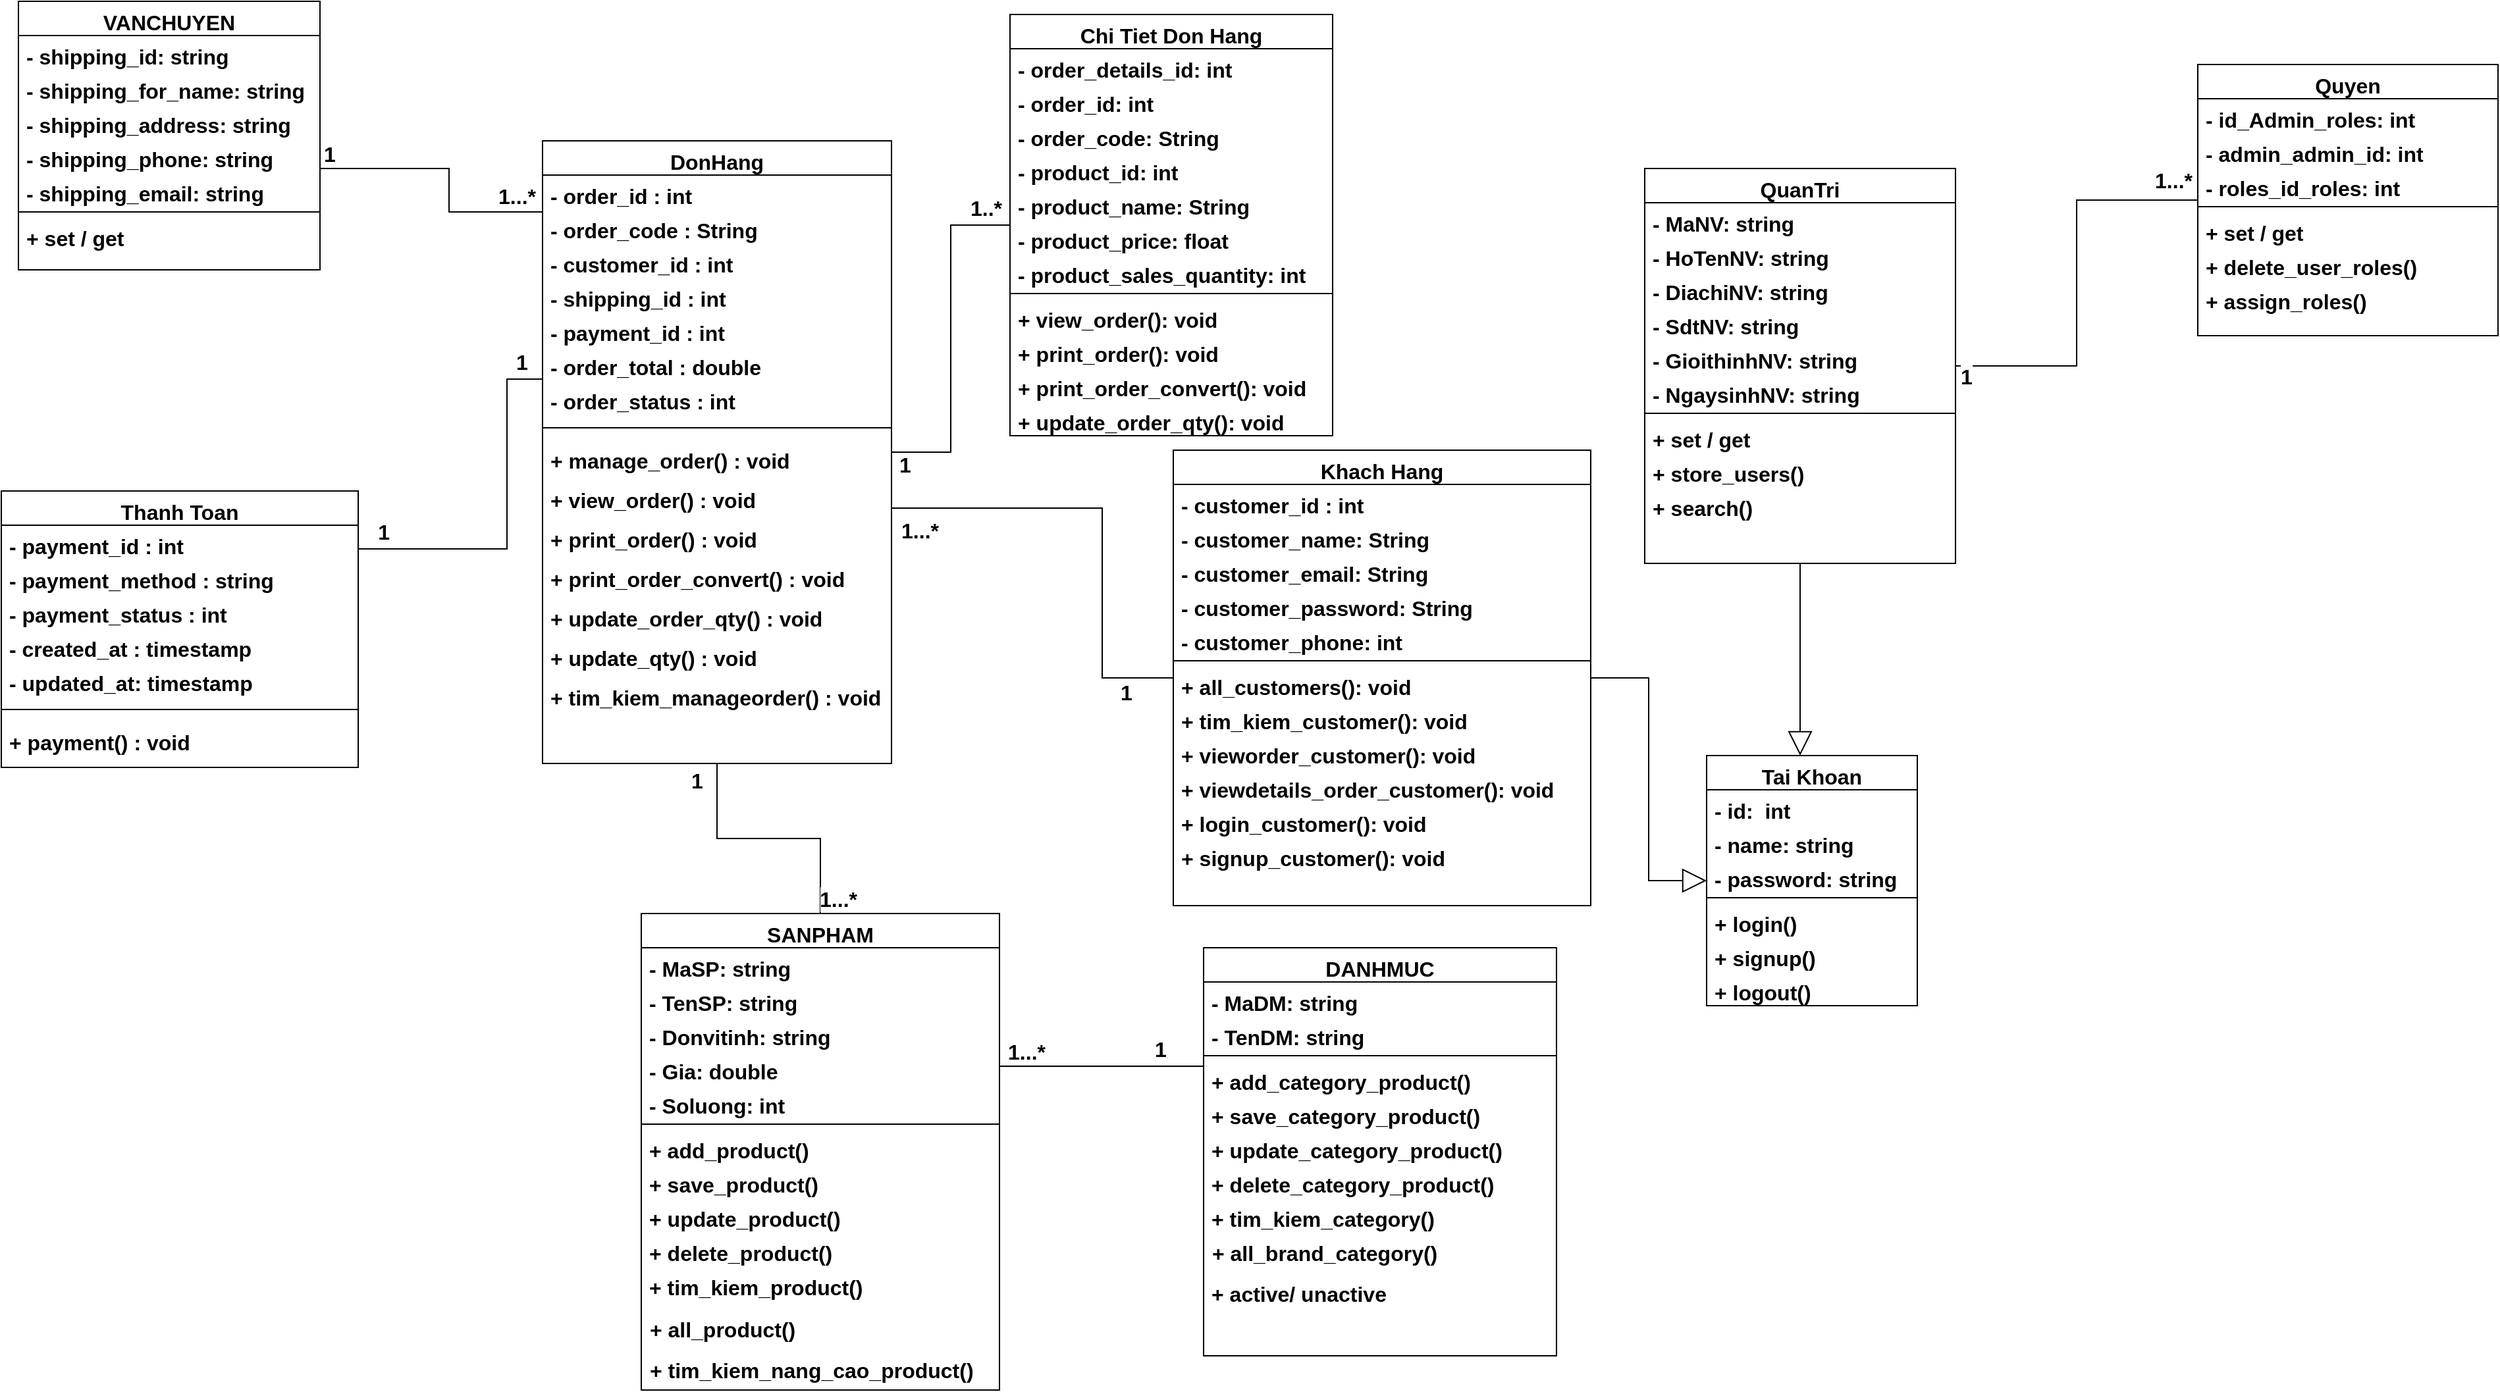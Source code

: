 <mxfile version="20.3.0" type="device"><diagram id="C5RBs43oDa-KdzZeNtuy" name="Page-1"><mxGraphModel dx="2222" dy="965" grid="0" gridSize="10" guides="1" tooltips="1" connect="1" arrows="1" fold="1" page="0" pageScale="1" pageWidth="2339" pageHeight="3300" background="none" math="0" shadow="0"><root><mxCell id="WIyWlLk6GJQsqaUBKTNV-0"/><mxCell id="WIyWlLk6GJQsqaUBKTNV-1" parent="WIyWlLk6GJQsqaUBKTNV-0"/><mxCell id="kNPjc3hVHJb49_hm6tFG-0" value="DANHMUC" style="swimlane;fontStyle=1;align=center;verticalAlign=top;childLayout=stackLayout;horizontal=1;startSize=26;horizontalStack=0;resizeParent=1;resizeLast=0;collapsible=1;marginBottom=0;rounded=0;shadow=0;strokeWidth=1;fontSize=16;" parent="WIyWlLk6GJQsqaUBKTNV-1" vertex="1"><mxGeometry x="467" y="742" width="268" height="310" as="geometry"><mxRectangle x="230" y="140" width="160" height="26" as="alternateBounds"/></mxGeometry></mxCell><mxCell id="kNPjc3hVHJb49_hm6tFG-1" value="- MaDM: string" style="text;align=left;verticalAlign=top;spacingLeft=4;spacingRight=4;overflow=hidden;rotatable=0;points=[[0,0.5],[1,0.5]];portConstraint=eastwest;fontStyle=1;fontSize=16;" parent="kNPjc3hVHJb49_hm6tFG-0" vertex="1"><mxGeometry y="26" width="268" height="26" as="geometry"/></mxCell><mxCell id="kNPjc3hVHJb49_hm6tFG-2" value="- TenDM: string" style="text;align=left;verticalAlign=top;spacingLeft=4;spacingRight=4;overflow=hidden;rotatable=0;points=[[0,0.5],[1,0.5]];portConstraint=eastwest;rounded=0;shadow=0;html=0;fontStyle=1;fontSize=16;" parent="kNPjc3hVHJb49_hm6tFG-0" vertex="1"><mxGeometry y="52" width="268" height="26" as="geometry"/></mxCell><mxCell id="kNPjc3hVHJb49_hm6tFG-4" value="" style="line;html=1;strokeWidth=1;align=left;verticalAlign=middle;spacingTop=-1;spacingLeft=3;spacingRight=3;rotatable=0;labelPosition=right;points=[];portConstraint=eastwest;fontStyle=1;fontSize=16;" parent="kNPjc3hVHJb49_hm6tFG-0" vertex="1"><mxGeometry y="78" width="268" height="8" as="geometry"/></mxCell><mxCell id="kNPjc3hVHJb49_hm6tFG-5" value="+ add_category_product()&#10;&#10;" style="text;align=left;verticalAlign=top;spacingLeft=4;spacingRight=4;overflow=hidden;rotatable=0;points=[[0,0.5],[1,0.5]];portConstraint=eastwest;rounded=0;shadow=0;html=0;fontStyle=1;fontSize=16;" parent="kNPjc3hVHJb49_hm6tFG-0" vertex="1"><mxGeometry y="86" width="268" height="26" as="geometry"/></mxCell><mxCell id="kNPjc3hVHJb49_hm6tFG-6" value="+ save_category_product()" style="text;align=left;verticalAlign=top;spacingLeft=4;spacingRight=4;overflow=hidden;rotatable=0;points=[[0,0.5],[1,0.5]];portConstraint=eastwest;rounded=0;shadow=0;html=0;fontStyle=1;fontSize=16;" parent="kNPjc3hVHJb49_hm6tFG-0" vertex="1"><mxGeometry y="112" width="268" height="26" as="geometry"/></mxCell><mxCell id="kNPjc3hVHJb49_hm6tFG-7" value="+ update_category_product()" style="text;align=left;verticalAlign=top;spacingLeft=4;spacingRight=4;overflow=hidden;rotatable=0;points=[[0,0.5],[1,0.5]];portConstraint=eastwest;rounded=0;shadow=0;html=0;fontStyle=1;fontSize=16;" parent="kNPjc3hVHJb49_hm6tFG-0" vertex="1"><mxGeometry y="138" width="268" height="26" as="geometry"/></mxCell><mxCell id="kNPjc3hVHJb49_hm6tFG-8" value="+ delete_category_product()" style="text;align=left;verticalAlign=top;spacingLeft=4;spacingRight=4;overflow=hidden;rotatable=0;points=[[0,0.5],[1,0.5]];portConstraint=eastwest;rounded=0;shadow=0;html=0;fontStyle=1;fontSize=16;" parent="kNPjc3hVHJb49_hm6tFG-0" vertex="1"><mxGeometry y="164" width="268" height="26" as="geometry"/></mxCell><mxCell id="kNPjc3hVHJb49_hm6tFG-9" value="+ tim_kiem_category()" style="text;align=left;verticalAlign=top;spacingLeft=4;spacingRight=4;overflow=hidden;rotatable=0;points=[[0,0.5],[1,0.5]];portConstraint=eastwest;rounded=0;shadow=0;html=0;fontStyle=1;fontSize=16;" parent="kNPjc3hVHJb49_hm6tFG-0" vertex="1"><mxGeometry y="190" width="268" height="26" as="geometry"/></mxCell><mxCell id="kNPjc3hVHJb49_hm6tFG-10" value="&amp;nbsp;+ all_brand_category()" style="text;html=1;align=left;verticalAlign=middle;resizable=0;points=[];autosize=1;strokeColor=none;fillColor=none;fontStyle=1;fontSize=16;" parent="kNPjc3hVHJb49_hm6tFG-0" vertex="1"><mxGeometry y="216" width="268" height="31" as="geometry"/></mxCell><mxCell id="kNPjc3hVHJb49_hm6tFG-11" value="+ active/ unactive" style="text;align=left;verticalAlign=top;spacingLeft=4;spacingRight=4;overflow=hidden;rotatable=0;points=[[0,0.5],[1,0.5]];portConstraint=eastwest;rounded=0;shadow=0;html=0;fontStyle=1;fontSize=16;" parent="kNPjc3hVHJb49_hm6tFG-0" vertex="1"><mxGeometry y="247" width="268" height="26" as="geometry"/></mxCell><mxCell id="kNPjc3hVHJb49_hm6tFG-12" value="QuanTri" style="swimlane;fontStyle=1;align=center;verticalAlign=top;childLayout=stackLayout;horizontal=1;startSize=26;horizontalStack=0;resizeParent=1;resizeLast=0;collapsible=1;marginBottom=0;rounded=0;shadow=0;strokeWidth=1;fontSize=16;" parent="WIyWlLk6GJQsqaUBKTNV-1" vertex="1"><mxGeometry x="802" y="150" width="236" height="300" as="geometry"><mxRectangle x="230" y="140" width="160" height="26" as="alternateBounds"/></mxGeometry></mxCell><mxCell id="kNPjc3hVHJb49_hm6tFG-13" value="- MaNV: string" style="text;align=left;verticalAlign=top;spacingLeft=4;spacingRight=4;overflow=hidden;rotatable=0;points=[[0,0.5],[1,0.5]];portConstraint=eastwest;fontStyle=1;fontSize=16;" parent="kNPjc3hVHJb49_hm6tFG-12" vertex="1"><mxGeometry y="26" width="236" height="26" as="geometry"/></mxCell><mxCell id="kNPjc3hVHJb49_hm6tFG-14" value="- HoTenNV: string" style="text;align=left;verticalAlign=top;spacingLeft=4;spacingRight=4;overflow=hidden;rotatable=0;points=[[0,0.5],[1,0.5]];portConstraint=eastwest;rounded=0;shadow=0;html=0;fontStyle=1;fontSize=16;" parent="kNPjc3hVHJb49_hm6tFG-12" vertex="1"><mxGeometry y="52" width="236" height="26" as="geometry"/></mxCell><mxCell id="kNPjc3hVHJb49_hm6tFG-15" value="- DiachiNV: string" style="text;align=left;verticalAlign=top;spacingLeft=4;spacingRight=4;overflow=hidden;rotatable=0;points=[[0,0.5],[1,0.5]];portConstraint=eastwest;rounded=0;shadow=0;html=0;fontStyle=1;fontSize=16;" parent="kNPjc3hVHJb49_hm6tFG-12" vertex="1"><mxGeometry y="78" width="236" height="26" as="geometry"/></mxCell><mxCell id="kNPjc3hVHJb49_hm6tFG-16" value="- SdtNV: string" style="text;align=left;verticalAlign=top;spacingLeft=4;spacingRight=4;overflow=hidden;rotatable=0;points=[[0,0.5],[1,0.5]];portConstraint=eastwest;rounded=0;shadow=0;html=0;fontStyle=1;fontSize=16;" parent="kNPjc3hVHJb49_hm6tFG-12" vertex="1"><mxGeometry y="104" width="236" height="26" as="geometry"/></mxCell><mxCell id="kNPjc3hVHJb49_hm6tFG-17" value="- GioithinhNV: string" style="text;align=left;verticalAlign=top;spacingLeft=4;spacingRight=4;overflow=hidden;rotatable=0;points=[[0,0.5],[1,0.5]];portConstraint=eastwest;rounded=0;shadow=0;html=0;fontStyle=1;fontSize=16;" parent="kNPjc3hVHJb49_hm6tFG-12" vertex="1"><mxGeometry y="130" width="236" height="26" as="geometry"/></mxCell><mxCell id="kNPjc3hVHJb49_hm6tFG-18" value="- NgaysinhNV: string" style="text;align=left;verticalAlign=top;spacingLeft=4;spacingRight=4;overflow=hidden;rotatable=0;points=[[0,0.5],[1,0.5]];portConstraint=eastwest;rounded=0;shadow=0;html=0;fontStyle=1;fontSize=16;" parent="kNPjc3hVHJb49_hm6tFG-12" vertex="1"><mxGeometry y="156" width="236" height="26" as="geometry"/></mxCell><mxCell id="kNPjc3hVHJb49_hm6tFG-19" value="" style="line;html=1;strokeWidth=1;align=left;verticalAlign=middle;spacingTop=-1;spacingLeft=3;spacingRight=3;rotatable=0;labelPosition=right;points=[];portConstraint=eastwest;fontStyle=1;fontSize=16;" parent="kNPjc3hVHJb49_hm6tFG-12" vertex="1"><mxGeometry y="182" width="236" height="8" as="geometry"/></mxCell><mxCell id="kNPjc3hVHJb49_hm6tFG-20" value="+ set / get" style="text;align=left;verticalAlign=top;spacingLeft=4;spacingRight=4;overflow=hidden;rotatable=0;points=[[0,0.5],[1,0.5]];portConstraint=eastwest;rounded=0;shadow=0;html=0;fontStyle=1;fontSize=16;" parent="kNPjc3hVHJb49_hm6tFG-12" vertex="1"><mxGeometry y="190" width="236" height="26" as="geometry"/></mxCell><mxCell id="kNPjc3hVHJb49_hm6tFG-21" value="+ store_users()" style="text;align=left;verticalAlign=top;spacingLeft=4;spacingRight=4;overflow=hidden;rotatable=0;points=[[0,0.5],[1,0.5]];portConstraint=eastwest;rounded=0;shadow=0;html=0;fontStyle=1;fontSize=16;" parent="kNPjc3hVHJb49_hm6tFG-12" vertex="1"><mxGeometry y="216" width="236" height="26" as="geometry"/></mxCell><mxCell id="kNPjc3hVHJb49_hm6tFG-24" value="+ search()" style="text;align=left;verticalAlign=top;spacingLeft=4;spacingRight=4;overflow=hidden;rotatable=0;points=[[0,0.5],[1,0.5]];portConstraint=eastwest;rounded=0;shadow=0;html=0;fontStyle=1;fontSize=16;" parent="kNPjc3hVHJb49_hm6tFG-12" vertex="1"><mxGeometry y="242" width="236" height="26" as="geometry"/></mxCell><mxCell id="kNPjc3hVHJb49_hm6tFG-25" value="VANCHUYEN" style="swimlane;fontStyle=1;align=center;verticalAlign=top;childLayout=stackLayout;horizontal=1;startSize=26;horizontalStack=0;resizeParent=1;resizeLast=0;collapsible=1;marginBottom=0;rounded=0;shadow=0;strokeWidth=1;fontSize=16;" parent="WIyWlLk6GJQsqaUBKTNV-1" vertex="1"><mxGeometry x="-433" y="23" width="229" height="204" as="geometry"><mxRectangle x="230" y="140" width="160" height="26" as="alternateBounds"/></mxGeometry></mxCell><mxCell id="kNPjc3hVHJb49_hm6tFG-26" value="- shipping_id: string" style="text;align=left;verticalAlign=top;spacingLeft=4;spacingRight=4;overflow=hidden;rotatable=0;points=[[0,0.5],[1,0.5]];portConstraint=eastwest;fontStyle=1;fontSize=16;" parent="kNPjc3hVHJb49_hm6tFG-25" vertex="1"><mxGeometry y="26" width="229" height="26" as="geometry"/></mxCell><mxCell id="kNPjc3hVHJb49_hm6tFG-27" value="- shipping_for_name: string" style="text;align=left;verticalAlign=top;spacingLeft=4;spacingRight=4;overflow=hidden;rotatable=0;points=[[0,0.5],[1,0.5]];portConstraint=eastwest;rounded=0;shadow=0;html=0;fontStyle=1;fontSize=16;" parent="kNPjc3hVHJb49_hm6tFG-25" vertex="1"><mxGeometry y="52" width="229" height="26" as="geometry"/></mxCell><mxCell id="kNPjc3hVHJb49_hm6tFG-28" value="- shipping_address: string" style="text;align=left;verticalAlign=top;spacingLeft=4;spacingRight=4;overflow=hidden;rotatable=0;points=[[0,0.5],[1,0.5]];portConstraint=eastwest;rounded=0;shadow=0;html=0;fontStyle=1;fontSize=16;" parent="kNPjc3hVHJb49_hm6tFG-25" vertex="1"><mxGeometry y="78" width="229" height="26" as="geometry"/></mxCell><mxCell id="t_8FpgIOdscPT43itUlD-39" value="- shipping_phone: string" style="text;align=left;verticalAlign=top;spacingLeft=4;spacingRight=4;overflow=hidden;rotatable=0;points=[[0,0.5],[1,0.5]];portConstraint=eastwest;rounded=0;shadow=0;html=0;fontStyle=1;fontSize=16;" parent="kNPjc3hVHJb49_hm6tFG-25" vertex="1"><mxGeometry y="104" width="229" height="26" as="geometry"/></mxCell><mxCell id="t_8FpgIOdscPT43itUlD-40" value="- shipping_email: string" style="text;align=left;verticalAlign=top;spacingLeft=4;spacingRight=4;overflow=hidden;rotatable=0;points=[[0,0.5],[1,0.5]];portConstraint=eastwest;rounded=0;shadow=0;html=0;fontStyle=1;fontSize=16;" parent="kNPjc3hVHJb49_hm6tFG-25" vertex="1"><mxGeometry y="130" width="229" height="26" as="geometry"/></mxCell><mxCell id="kNPjc3hVHJb49_hm6tFG-29" value="" style="line;html=1;strokeWidth=1;align=left;verticalAlign=middle;spacingTop=-1;spacingLeft=3;spacingRight=3;rotatable=0;labelPosition=right;points=[];portConstraint=eastwest;fontStyle=1;fontSize=16;" parent="kNPjc3hVHJb49_hm6tFG-25" vertex="1"><mxGeometry y="156" width="229" height="8" as="geometry"/></mxCell><mxCell id="kNPjc3hVHJb49_hm6tFG-30" value="+ set / get" style="text;align=left;verticalAlign=top;spacingLeft=4;spacingRight=4;overflow=hidden;rotatable=0;points=[[0,0.5],[1,0.5]];portConstraint=eastwest;rounded=0;shadow=0;html=0;fontStyle=1;fontSize=16;" parent="kNPjc3hVHJb49_hm6tFG-25" vertex="1"><mxGeometry y="164" width="229" height="26" as="geometry"/></mxCell><mxCell id="kNPjc3hVHJb49_hm6tFG-33" value="Thanh Toan" style="swimlane;fontStyle=1;align=center;verticalAlign=top;childLayout=stackLayout;horizontal=1;startSize=26;horizontalStack=0;resizeParent=1;resizeLast=0;collapsible=1;marginBottom=0;rounded=0;shadow=0;strokeWidth=1;fontSize=16;" parent="WIyWlLk6GJQsqaUBKTNV-1" vertex="1"><mxGeometry x="-446" y="395" width="271" height="210" as="geometry"><mxRectangle x="220" y="120" width="160" height="26" as="alternateBounds"/></mxGeometry></mxCell><mxCell id="kNPjc3hVHJb49_hm6tFG-34" value="- payment_id : int" style="text;align=left;verticalAlign=top;spacingLeft=4;spacingRight=4;overflow=hidden;rotatable=0;points=[[0,0.5],[1,0.5]];portConstraint=eastwest;fontStyle=1;fontSize=16;" parent="kNPjc3hVHJb49_hm6tFG-33" vertex="1"><mxGeometry y="26" width="271" height="26" as="geometry"/></mxCell><mxCell id="kNPjc3hVHJb49_hm6tFG-35" value="- payment_method : string" style="text;align=left;verticalAlign=top;spacingLeft=4;spacingRight=4;overflow=hidden;rotatable=0;points=[[0,0.5],[1,0.5]];portConstraint=eastwest;rounded=0;shadow=0;html=0;fontStyle=1;fontSize=16;" parent="kNPjc3hVHJb49_hm6tFG-33" vertex="1"><mxGeometry y="52" width="271" height="26" as="geometry"/></mxCell><mxCell id="kNPjc3hVHJb49_hm6tFG-36" value="- payment_status : int" style="text;align=left;verticalAlign=top;spacingLeft=4;spacingRight=4;overflow=hidden;rotatable=1;points=[[0,0.5],[1,0.5]];portConstraint=eastwest;rounded=0;shadow=0;html=0;movable=1;resizable=1;deletable=1;editable=1;locked=0;connectable=1;fontStyle=1;fontSize=16;" parent="kNPjc3hVHJb49_hm6tFG-33" vertex="1"><mxGeometry y="78" width="271" height="26" as="geometry"/></mxCell><mxCell id="kNPjc3hVHJb49_hm6tFG-37" value="- created_at : timestamp" style="text;align=left;verticalAlign=top;spacingLeft=4;spacingRight=4;overflow=hidden;rotatable=0;points=[[0,0.5],[1,0.5]];portConstraint=eastwest;fontStyle=1;fontSize=16;" parent="kNPjc3hVHJb49_hm6tFG-33" vertex="1"><mxGeometry y="104" width="271" height="26" as="geometry"/></mxCell><mxCell id="kNPjc3hVHJb49_hm6tFG-38" value="- updated_at: timestamp" style="text;align=left;verticalAlign=top;spacingLeft=4;spacingRight=4;overflow=hidden;rotatable=0;points=[[0,0.5],[1,0.5]];portConstraint=eastwest;fontStyle=1;fontSize=16;" parent="kNPjc3hVHJb49_hm6tFG-33" vertex="1"><mxGeometry y="130" width="271" height="26" as="geometry"/></mxCell><mxCell id="kNPjc3hVHJb49_hm6tFG-39" value="" style="line;html=1;strokeWidth=1;align=left;verticalAlign=middle;spacingTop=-1;spacingLeft=3;spacingRight=3;rotatable=0;labelPosition=right;points=[];portConstraint=eastwest;fontStyle=1;fontSize=16;" parent="kNPjc3hVHJb49_hm6tFG-33" vertex="1"><mxGeometry y="156" width="271" height="20" as="geometry"/></mxCell><mxCell id="kNPjc3hVHJb49_hm6tFG-40" value="+ payment()&lt;span style=&quot;background-color: initial; font-size: 16px;&quot;&gt;&amp;nbsp;: void&lt;/span&gt;" style="text;strokeColor=none;fillColor=none;align=left;verticalAlign=middle;spacingLeft=4;spacingRight=4;overflow=hidden;points=[[0,0.5],[1,0.5]];portConstraint=eastwest;rotatable=0;whiteSpace=wrap;html=1;fontSize=16;fontFamily=Helvetica;fontColor=default;fontStyle=1" parent="kNPjc3hVHJb49_hm6tFG-33" vertex="1"><mxGeometry y="176" width="271" height="30" as="geometry"/></mxCell><mxCell id="kNPjc3hVHJb49_hm6tFG-41" value="Khach Hang" style="swimlane;fontStyle=1;align=center;verticalAlign=top;childLayout=stackLayout;horizontal=1;startSize=26;horizontalStack=0;resizeParent=1;resizeLast=0;collapsible=1;marginBottom=0;rounded=0;shadow=0;strokeWidth=1;fontSize=16;" parent="WIyWlLk6GJQsqaUBKTNV-1" vertex="1"><mxGeometry x="444" y="364" width="317" height="346" as="geometry"><mxRectangle x="230" y="140" width="160" height="26" as="alternateBounds"/></mxGeometry></mxCell><mxCell id="kNPjc3hVHJb49_hm6tFG-42" value="- customer_id : int" style="text;align=left;verticalAlign=top;spacingLeft=4;spacingRight=4;overflow=hidden;rotatable=0;points=[[0,0.5],[1,0.5]];portConstraint=eastwest;fontStyle=1;fontSize=16;" parent="kNPjc3hVHJb49_hm6tFG-41" vertex="1"><mxGeometry y="26" width="317" height="26" as="geometry"/></mxCell><mxCell id="kNPjc3hVHJb49_hm6tFG-43" value="- customer_name: String" style="text;align=left;verticalAlign=top;spacingLeft=4;spacingRight=4;overflow=hidden;rotatable=0;points=[[0,0.5],[1,0.5]];portConstraint=eastwest;fontStyle=1;fontSize=16;" parent="kNPjc3hVHJb49_hm6tFG-41" vertex="1"><mxGeometry y="52" width="317" height="26" as="geometry"/></mxCell><mxCell id="kNPjc3hVHJb49_hm6tFG-44" value="- customer_email: String" style="text;align=left;verticalAlign=top;spacingLeft=4;spacingRight=4;overflow=hidden;rotatable=0;points=[[0,0.5],[1,0.5]];portConstraint=eastwest;rounded=0;shadow=0;html=0;fontStyle=1;fontSize=16;" parent="kNPjc3hVHJb49_hm6tFG-41" vertex="1"><mxGeometry y="78" width="317" height="26" as="geometry"/></mxCell><mxCell id="kNPjc3hVHJb49_hm6tFG-45" value="- customer_password: String" style="text;align=left;verticalAlign=top;spacingLeft=4;spacingRight=4;overflow=hidden;rotatable=0;points=[[0,0.5],[1,0.5]];portConstraint=eastwest;rounded=0;shadow=0;html=0;fontStyle=1;fontSize=16;" parent="kNPjc3hVHJb49_hm6tFG-41" vertex="1"><mxGeometry y="104" width="317" height="26" as="geometry"/></mxCell><mxCell id="kNPjc3hVHJb49_hm6tFG-46" value="- customer_phone: int" style="text;align=left;verticalAlign=top;spacingLeft=4;spacingRight=4;overflow=hidden;rotatable=0;points=[[0,0.5],[1,0.5]];portConstraint=eastwest;rounded=0;shadow=0;html=0;fontStyle=1;fontSize=16;" parent="kNPjc3hVHJb49_hm6tFG-41" vertex="1"><mxGeometry y="130" width="317" height="26" as="geometry"/></mxCell><mxCell id="kNPjc3hVHJb49_hm6tFG-47" value="" style="line;html=1;strokeWidth=1;align=left;verticalAlign=middle;spacingTop=-1;spacingLeft=3;spacingRight=3;rotatable=0;labelPosition=right;points=[];portConstraint=eastwest;fontStyle=1;fontSize=16;" parent="kNPjc3hVHJb49_hm6tFG-41" vertex="1"><mxGeometry y="156" width="317" height="8" as="geometry"/></mxCell><mxCell id="kNPjc3hVHJb49_hm6tFG-48" value="+ all_customers(): void" style="text;align=left;verticalAlign=top;spacingLeft=4;spacingRight=4;overflow=hidden;rotatable=0;points=[[0,0.5],[1,0.5]];portConstraint=eastwest;fontStyle=1;fontSize=16;" parent="kNPjc3hVHJb49_hm6tFG-41" vertex="1"><mxGeometry y="164" width="317" height="26" as="geometry"/></mxCell><mxCell id="kNPjc3hVHJb49_hm6tFG-49" value="+ tim_kiem_customer(): void" style="text;align=left;verticalAlign=top;spacingLeft=4;spacingRight=4;overflow=hidden;rotatable=0;points=[[0,0.5],[1,0.5]];portConstraint=eastwest;fontStyle=1;fontSize=16;" parent="kNPjc3hVHJb49_hm6tFG-41" vertex="1"><mxGeometry y="190" width="317" height="26" as="geometry"/></mxCell><mxCell id="kNPjc3hVHJb49_hm6tFG-50" value="+ vieworder_customer(): void" style="text;align=left;verticalAlign=top;spacingLeft=4;spacingRight=4;overflow=hidden;rotatable=0;points=[[0,0.5],[1,0.5]];portConstraint=eastwest;fontStyle=1;fontSize=16;" parent="kNPjc3hVHJb49_hm6tFG-41" vertex="1"><mxGeometry y="216" width="317" height="26" as="geometry"/></mxCell><mxCell id="kNPjc3hVHJb49_hm6tFG-51" value="+ viewdetails_order_customer(): void" style="text;align=left;verticalAlign=top;spacingLeft=4;spacingRight=4;overflow=hidden;rotatable=0;points=[[0,0.5],[1,0.5]];portConstraint=eastwest;fontStyle=1;fontSize=16;" parent="kNPjc3hVHJb49_hm6tFG-41" vertex="1"><mxGeometry y="242" width="317" height="26" as="geometry"/></mxCell><mxCell id="kNPjc3hVHJb49_hm6tFG-52" value="+ login_customer(): void" style="text;align=left;verticalAlign=top;spacingLeft=4;spacingRight=4;overflow=hidden;rotatable=0;points=[[0,0.5],[1,0.5]];portConstraint=eastwest;fontStyle=1;fontSize=16;" parent="kNPjc3hVHJb49_hm6tFG-41" vertex="1"><mxGeometry y="268" width="317" height="26" as="geometry"/></mxCell><mxCell id="kNPjc3hVHJb49_hm6tFG-53" value="+ signup_customer(): void" style="text;align=left;verticalAlign=top;spacingLeft=4;spacingRight=4;overflow=hidden;rotatable=0;points=[[0,0.5],[1,0.5]];portConstraint=eastwest;fontStyle=1;fontSize=16;" parent="kNPjc3hVHJb49_hm6tFG-41" vertex="1"><mxGeometry y="294" width="317" height="26" as="geometry"/></mxCell><mxCell id="kNPjc3hVHJb49_hm6tFG-61" value="Chi Tiet Don Hang" style="swimlane;fontStyle=1;align=center;verticalAlign=top;childLayout=stackLayout;horizontal=1;startSize=26;horizontalStack=0;resizeParent=1;resizeLast=0;collapsible=1;marginBottom=0;rounded=0;shadow=0;strokeWidth=1;fontSize=16;" parent="WIyWlLk6GJQsqaUBKTNV-1" vertex="1"><mxGeometry x="320" y="33" width="245" height="320" as="geometry"><mxRectangle x="550" y="140" width="160" height="26" as="alternateBounds"/></mxGeometry></mxCell><mxCell id="kNPjc3hVHJb49_hm6tFG-62" value="- order_details_id: int" style="text;align=left;verticalAlign=top;spacingLeft=4;spacingRight=4;overflow=hidden;rotatable=0;points=[[0,0.5],[1,0.5]];portConstraint=eastwest;fontStyle=1;fontSize=16;" parent="kNPjc3hVHJb49_hm6tFG-61" vertex="1"><mxGeometry y="26" width="245" height="26" as="geometry"/></mxCell><mxCell id="kNPjc3hVHJb49_hm6tFG-63" value="- order_id: int" style="text;align=left;verticalAlign=top;spacingLeft=4;spacingRight=4;overflow=hidden;rotatable=0;points=[[0,0.5],[1,0.5]];portConstraint=eastwest;rounded=0;shadow=0;html=0;fontStyle=1;fontSize=16;" parent="kNPjc3hVHJb49_hm6tFG-61" vertex="1"><mxGeometry y="52" width="245" height="26" as="geometry"/></mxCell><mxCell id="kNPjc3hVHJb49_hm6tFG-64" value="- order_code: String" style="text;align=left;verticalAlign=top;spacingLeft=4;spacingRight=4;overflow=hidden;rotatable=0;points=[[0,0.5],[1,0.5]];portConstraint=eastwest;rounded=0;shadow=0;html=0;fontStyle=1;fontSize=16;" parent="kNPjc3hVHJb49_hm6tFG-61" vertex="1"><mxGeometry y="78" width="245" height="26" as="geometry"/></mxCell><mxCell id="kNPjc3hVHJb49_hm6tFG-65" value="- product_id: int" style="text;align=left;verticalAlign=top;spacingLeft=4;spacingRight=4;overflow=hidden;rotatable=0;points=[[0,0.5],[1,0.5]];portConstraint=eastwest;rounded=0;shadow=0;html=0;fontStyle=1;fontSize=16;" parent="kNPjc3hVHJb49_hm6tFG-61" vertex="1"><mxGeometry y="104" width="245" height="26" as="geometry"/></mxCell><mxCell id="kNPjc3hVHJb49_hm6tFG-66" value="- product_name: String" style="text;align=left;verticalAlign=top;spacingLeft=4;spacingRight=4;overflow=hidden;rotatable=0;points=[[0,0.5],[1,0.5]];portConstraint=eastwest;rounded=0;shadow=0;html=0;fontStyle=1;fontSize=16;" parent="kNPjc3hVHJb49_hm6tFG-61" vertex="1"><mxGeometry y="130" width="245" height="26" as="geometry"/></mxCell><mxCell id="kNPjc3hVHJb49_hm6tFG-67" value="- product_price: float" style="text;align=left;verticalAlign=top;spacingLeft=4;spacingRight=4;overflow=hidden;rotatable=0;points=[[0,0.5],[1,0.5]];portConstraint=eastwest;rounded=0;shadow=0;html=0;fontStyle=1;fontSize=16;" parent="kNPjc3hVHJb49_hm6tFG-61" vertex="1"><mxGeometry y="156" width="245" height="26" as="geometry"/></mxCell><mxCell id="kNPjc3hVHJb49_hm6tFG-68" value="- product_sales_quantity: int" style="text;align=left;verticalAlign=top;spacingLeft=4;spacingRight=4;overflow=hidden;rotatable=0;points=[[0,0.5],[1,0.5]];portConstraint=eastwest;rounded=0;shadow=0;html=0;fontStyle=1;fontSize=16;" parent="kNPjc3hVHJb49_hm6tFG-61" vertex="1"><mxGeometry y="182" width="245" height="26" as="geometry"/></mxCell><mxCell id="kNPjc3hVHJb49_hm6tFG-69" value="" style="line;html=1;strokeWidth=1;align=left;verticalAlign=middle;spacingTop=-1;spacingLeft=3;spacingRight=3;rotatable=0;labelPosition=right;points=[];portConstraint=eastwest;fontStyle=1;fontSize=16;" parent="kNPjc3hVHJb49_hm6tFG-61" vertex="1"><mxGeometry y="208" width="245" height="8" as="geometry"/></mxCell><mxCell id="kNPjc3hVHJb49_hm6tFG-70" value="+ view_order(): void" style="text;align=left;verticalAlign=top;spacingLeft=4;spacingRight=4;overflow=hidden;rotatable=0;points=[[0,0.5],[1,0.5]];portConstraint=eastwest;fontStyle=1;fontSize=16;" parent="kNPjc3hVHJb49_hm6tFG-61" vertex="1"><mxGeometry y="216" width="245" height="26" as="geometry"/></mxCell><mxCell id="kNPjc3hVHJb49_hm6tFG-71" value="+ print_order(): void" style="text;align=left;verticalAlign=top;spacingLeft=4;spacingRight=4;overflow=hidden;rotatable=0;points=[[0,0.5],[1,0.5]];portConstraint=eastwest;fontStyle=1;fontSize=16;" parent="kNPjc3hVHJb49_hm6tFG-61" vertex="1"><mxGeometry y="242" width="245" height="26" as="geometry"/></mxCell><mxCell id="kNPjc3hVHJb49_hm6tFG-72" value="+ print_order_convert(): void" style="text;align=left;verticalAlign=top;spacingLeft=4;spacingRight=4;overflow=hidden;rotatable=0;points=[[0,0.5],[1,0.5]];portConstraint=eastwest;fontStyle=1;fontSize=16;" parent="kNPjc3hVHJb49_hm6tFG-61" vertex="1"><mxGeometry y="268" width="245" height="26" as="geometry"/></mxCell><mxCell id="kNPjc3hVHJb49_hm6tFG-73" value="+ update_order_qty(): void" style="text;align=left;verticalAlign=top;spacingLeft=4;spacingRight=4;overflow=hidden;rotatable=0;points=[[0,0.5],[1,0.5]];portConstraint=eastwest;fontStyle=1;fontSize=16;" parent="kNPjc3hVHJb49_hm6tFG-61" vertex="1"><mxGeometry y="294" width="245" height="26" as="geometry"/></mxCell><mxCell id="kNPjc3hVHJb49_hm6tFG-108" value="SANPHAM" style="swimlane;fontStyle=1;align=center;verticalAlign=top;childLayout=stackLayout;horizontal=1;startSize=26;horizontalStack=0;resizeParent=1;resizeLast=0;collapsible=1;marginBottom=0;rounded=0;shadow=0;strokeWidth=1;fontSize=16;" parent="WIyWlLk6GJQsqaUBKTNV-1" vertex="1"><mxGeometry x="40" y="716" width="272" height="362" as="geometry"><mxRectangle x="230" y="140" width="160" height="26" as="alternateBounds"/></mxGeometry></mxCell><mxCell id="kNPjc3hVHJb49_hm6tFG-109" value="- MaSP: string" style="text;align=left;verticalAlign=top;spacingLeft=4;spacingRight=4;overflow=hidden;rotatable=0;points=[[0,0.5],[1,0.5]];portConstraint=eastwest;fontStyle=1;fontSize=16;" parent="kNPjc3hVHJb49_hm6tFG-108" vertex="1"><mxGeometry y="26" width="272" height="26" as="geometry"/></mxCell><mxCell id="kNPjc3hVHJb49_hm6tFG-110" value="- TenSP: string" style="text;align=left;verticalAlign=top;spacingLeft=4;spacingRight=4;overflow=hidden;rotatable=0;points=[[0,0.5],[1,0.5]];portConstraint=eastwest;rounded=0;shadow=0;html=0;fontStyle=1;fontSize=16;" parent="kNPjc3hVHJb49_hm6tFG-108" vertex="1"><mxGeometry y="52" width="272" height="26" as="geometry"/></mxCell><mxCell id="kNPjc3hVHJb49_hm6tFG-111" value="- Donvitinh: string" style="text;align=left;verticalAlign=top;spacingLeft=4;spacingRight=4;overflow=hidden;rotatable=0;points=[[0,0.5],[1,0.5]];portConstraint=eastwest;rounded=0;shadow=0;html=0;fontStyle=1;fontSize=16;" parent="kNPjc3hVHJb49_hm6tFG-108" vertex="1"><mxGeometry y="78" width="272" height="26" as="geometry"/></mxCell><mxCell id="kNPjc3hVHJb49_hm6tFG-112" value="- Gia: double" style="text;align=left;verticalAlign=top;spacingLeft=4;spacingRight=4;overflow=hidden;rotatable=0;points=[[0,0.5],[1,0.5]];portConstraint=eastwest;rounded=0;shadow=0;html=0;fontStyle=1;fontSize=16;" parent="kNPjc3hVHJb49_hm6tFG-108" vertex="1"><mxGeometry y="104" width="272" height="26" as="geometry"/></mxCell><mxCell id="kNPjc3hVHJb49_hm6tFG-113" value="- Soluong: int" style="text;align=left;verticalAlign=top;spacingLeft=4;spacingRight=4;overflow=hidden;rotatable=0;points=[[0,0.5],[1,0.5]];portConstraint=eastwest;rounded=0;shadow=0;html=0;fontStyle=1;fontSize=16;" parent="kNPjc3hVHJb49_hm6tFG-108" vertex="1"><mxGeometry y="130" width="272" height="26" as="geometry"/></mxCell><mxCell id="kNPjc3hVHJb49_hm6tFG-114" value="" style="line;html=1;strokeWidth=1;align=left;verticalAlign=middle;spacingTop=-1;spacingLeft=3;spacingRight=3;rotatable=0;labelPosition=right;points=[];portConstraint=eastwest;fontStyle=1;fontSize=16;" parent="kNPjc3hVHJb49_hm6tFG-108" vertex="1"><mxGeometry y="156" width="272" height="8" as="geometry"/></mxCell><mxCell id="kNPjc3hVHJb49_hm6tFG-115" value="+ add_product()" style="text;align=left;verticalAlign=top;spacingLeft=4;spacingRight=4;overflow=hidden;rotatable=0;points=[[0,0.5],[1,0.5]];portConstraint=eastwest;rounded=0;shadow=0;html=0;fontStyle=1;fontSize=16;" parent="kNPjc3hVHJb49_hm6tFG-108" vertex="1"><mxGeometry y="164" width="272" height="26" as="geometry"/></mxCell><mxCell id="kNPjc3hVHJb49_hm6tFG-116" value="+ save_product()" style="text;align=left;verticalAlign=top;spacingLeft=4;spacingRight=4;overflow=hidden;rotatable=0;points=[[0,0.5],[1,0.5]];portConstraint=eastwest;rounded=0;shadow=0;html=0;fontStyle=1;fontSize=16;" parent="kNPjc3hVHJb49_hm6tFG-108" vertex="1"><mxGeometry y="190" width="272" height="26" as="geometry"/></mxCell><mxCell id="kNPjc3hVHJb49_hm6tFG-117" value="+ update_product()" style="text;align=left;verticalAlign=top;spacingLeft=4;spacingRight=4;overflow=hidden;rotatable=0;points=[[0,0.5],[1,0.5]];portConstraint=eastwest;rounded=0;shadow=0;html=0;fontStyle=1;fontSize=16;" parent="kNPjc3hVHJb49_hm6tFG-108" vertex="1"><mxGeometry y="216" width="272" height="26" as="geometry"/></mxCell><mxCell id="kNPjc3hVHJb49_hm6tFG-118" value="+ delete_product()" style="text;align=left;verticalAlign=top;spacingLeft=4;spacingRight=4;overflow=hidden;rotatable=0;points=[[0,0.5],[1,0.5]];portConstraint=eastwest;rounded=0;shadow=0;html=0;fontStyle=1;fontSize=16;" parent="kNPjc3hVHJb49_hm6tFG-108" vertex="1"><mxGeometry y="242" width="272" height="26" as="geometry"/></mxCell><mxCell id="kNPjc3hVHJb49_hm6tFG-119" value="+ tim_kiem_product()" style="text;align=left;verticalAlign=top;spacingLeft=4;spacingRight=4;overflow=hidden;rotatable=0;points=[[0,0.5],[1,0.5]];portConstraint=eastwest;rounded=0;shadow=0;html=0;fontStyle=1;fontSize=16;" parent="kNPjc3hVHJb49_hm6tFG-108" vertex="1"><mxGeometry y="268" width="272" height="32" as="geometry"/></mxCell><mxCell id="kNPjc3hVHJb49_hm6tFG-120" value="&amp;nbsp;+ all_product()" style="text;html=1;align=left;verticalAlign=middle;resizable=0;points=[];autosize=1;strokeColor=none;fillColor=none;fontStyle=1;fontSize=16;" parent="kNPjc3hVHJb49_hm6tFG-108" vertex="1"><mxGeometry y="300" width="272" height="31" as="geometry"/></mxCell><mxCell id="kNPjc3hVHJb49_hm6tFG-121" value="&amp;nbsp;+ tim_kiem_nang_cao_product()" style="text;html=1;align=left;verticalAlign=middle;resizable=0;points=[];autosize=1;strokeColor=none;fillColor=none;fontStyle=1;fontSize=16;" parent="kNPjc3hVHJb49_hm6tFG-108" vertex="1"><mxGeometry y="331" width="272" height="31" as="geometry"/></mxCell><mxCell id="kNPjc3hVHJb49_hm6tFG-145" value="DonHang" style="swimlane;fontStyle=1;align=center;verticalAlign=top;childLayout=stackLayout;horizontal=1;startSize=26;horizontalStack=0;resizeParent=1;resizeLast=0;collapsible=1;marginBottom=0;rounded=0;shadow=0;strokeWidth=1;fontSize=16;" parent="WIyWlLk6GJQsqaUBKTNV-1" vertex="1"><mxGeometry x="-35" y="129" width="265" height="473" as="geometry"><mxRectangle x="220" y="120" width="160" height="26" as="alternateBounds"/></mxGeometry></mxCell><mxCell id="kNPjc3hVHJb49_hm6tFG-146" value="- order_id : int" style="text;align=left;verticalAlign=top;spacingLeft=4;spacingRight=4;overflow=hidden;rotatable=0;points=[[0,0.5],[1,0.5]];portConstraint=eastwest;fontStyle=1;fontSize=16;" parent="kNPjc3hVHJb49_hm6tFG-145" vertex="1"><mxGeometry y="26" width="265" height="26" as="geometry"/></mxCell><mxCell id="kNPjc3hVHJb49_hm6tFG-147" value="- order_code : String" style="text;align=left;verticalAlign=top;spacingLeft=4;spacingRight=4;overflow=hidden;rotatable=0;points=[[0,0.5],[1,0.5]];portConstraint=eastwest;rounded=0;shadow=0;html=0;fontStyle=1;fontSize=16;" parent="kNPjc3hVHJb49_hm6tFG-145" vertex="1"><mxGeometry y="52" width="265" height="26" as="geometry"/></mxCell><mxCell id="kNPjc3hVHJb49_hm6tFG-148" value="- customer_id : int" style="text;align=left;verticalAlign=top;spacingLeft=4;spacingRight=4;overflow=hidden;rotatable=1;points=[[0,0.5],[1,0.5]];portConstraint=eastwest;rounded=0;shadow=0;html=0;movable=1;resizable=1;deletable=1;editable=1;locked=0;connectable=1;fontStyle=1;fontSize=16;" parent="kNPjc3hVHJb49_hm6tFG-145" vertex="1"><mxGeometry y="78" width="265" height="26" as="geometry"/></mxCell><mxCell id="kNPjc3hVHJb49_hm6tFG-149" value="- shipping_id : int" style="text;align=left;verticalAlign=top;spacingLeft=4;spacingRight=4;overflow=hidden;rotatable=0;points=[[0,0.5],[1,0.5]];portConstraint=eastwest;fontStyle=1;fontSize=16;" parent="kNPjc3hVHJb49_hm6tFG-145" vertex="1"><mxGeometry y="104" width="265" height="26" as="geometry"/></mxCell><mxCell id="kNPjc3hVHJb49_hm6tFG-150" value="- payment_id : int" style="text;align=left;verticalAlign=top;spacingLeft=4;spacingRight=4;overflow=hidden;rotatable=0;points=[[0,0.5],[1,0.5]];portConstraint=eastwest;fontStyle=1;fontSize=16;" parent="kNPjc3hVHJb49_hm6tFG-145" vertex="1"><mxGeometry y="130" width="265" height="26" as="geometry"/></mxCell><mxCell id="kNPjc3hVHJb49_hm6tFG-151" value="- order_total : double" style="text;align=left;verticalAlign=top;spacingLeft=4;spacingRight=4;overflow=hidden;rotatable=0;points=[[0,0.5],[1,0.5]];portConstraint=eastwest;fontStyle=1;fontSize=16;" parent="kNPjc3hVHJb49_hm6tFG-145" vertex="1"><mxGeometry y="156" width="265" height="26" as="geometry"/></mxCell><mxCell id="kNPjc3hVHJb49_hm6tFG-152" value="- order_status : int" style="text;align=left;verticalAlign=top;spacingLeft=4;spacingRight=4;overflow=hidden;rotatable=0;points=[[0,0.5],[1,0.5]];portConstraint=eastwest;fontStyle=1;fontSize=16;" parent="kNPjc3hVHJb49_hm6tFG-145" vertex="1"><mxGeometry y="182" width="265" height="26" as="geometry"/></mxCell><mxCell id="kNPjc3hVHJb49_hm6tFG-153" value="" style="line;html=1;strokeWidth=1;align=left;verticalAlign=middle;spacingTop=-1;spacingLeft=3;spacingRight=3;rotatable=0;labelPosition=right;points=[];portConstraint=eastwest;fontStyle=1;fontSize=16;" parent="kNPjc3hVHJb49_hm6tFG-145" vertex="1"><mxGeometry y="208" width="265" height="20" as="geometry"/></mxCell><mxCell id="kNPjc3hVHJb49_hm6tFG-154" value="+ manage_order() : void" style="text;strokeColor=none;fillColor=none;align=left;verticalAlign=middle;spacingLeft=4;spacingRight=4;overflow=hidden;points=[[0,0.5],[1,0.5]];portConstraint=eastwest;rotatable=0;whiteSpace=wrap;html=1;fontSize=16;fontFamily=Helvetica;fontColor=default;fontStyle=1" parent="kNPjc3hVHJb49_hm6tFG-145" vertex="1"><mxGeometry y="228" width="265" height="30" as="geometry"/></mxCell><mxCell id="kNPjc3hVHJb49_hm6tFG-155" value="+&amp;nbsp;view_order()&lt;span style=&quot;background-color: initial; font-size: 16px;&quot;&gt;&amp;nbsp;: void&lt;/span&gt;" style="text;strokeColor=none;fillColor=none;align=left;verticalAlign=middle;spacingLeft=4;spacingRight=4;overflow=hidden;points=[[0,0.5],[1,0.5]];portConstraint=eastwest;rotatable=0;whiteSpace=wrap;html=1;fontSize=16;fontFamily=Helvetica;fontColor=default;fontStyle=1" parent="kNPjc3hVHJb49_hm6tFG-145" vertex="1"><mxGeometry y="258" width="265" height="30" as="geometry"/></mxCell><mxCell id="kNPjc3hVHJb49_hm6tFG-156" value="+ print_order&lt;span style=&quot;background-color: initial; font-size: 16px;&quot;&gt;() : void&lt;/span&gt;" style="text;strokeColor=none;fillColor=none;align=left;verticalAlign=middle;spacingLeft=4;spacingRight=4;overflow=hidden;points=[[0,0.5],[1,0.5]];portConstraint=eastwest;rotatable=0;whiteSpace=wrap;html=1;fontSize=16;fontFamily=Helvetica;fontColor=default;fontStyle=1" parent="kNPjc3hVHJb49_hm6tFG-145" vertex="1"><mxGeometry y="288" width="265" height="30" as="geometry"/></mxCell><mxCell id="kNPjc3hVHJb49_hm6tFG-157" value="+ print_order_convert&lt;span style=&quot;background-color: initial; font-size: 16px;&quot;&gt;() : void&lt;/span&gt;" style="text;strokeColor=none;fillColor=none;align=left;verticalAlign=middle;spacingLeft=4;spacingRight=4;overflow=hidden;points=[[0,0.5],[1,0.5]];portConstraint=eastwest;rotatable=0;whiteSpace=wrap;html=1;fontSize=16;fontFamily=Helvetica;fontColor=default;fontStyle=1" parent="kNPjc3hVHJb49_hm6tFG-145" vertex="1"><mxGeometry y="318" width="265" height="30" as="geometry"/></mxCell><mxCell id="kNPjc3hVHJb49_hm6tFG-158" value="+ update_order_qty&lt;span style=&quot;background-color: initial; font-size: 16px;&quot;&gt;() : void&lt;/span&gt;" style="text;strokeColor=none;fillColor=none;align=left;verticalAlign=middle;spacingLeft=4;spacingRight=4;overflow=hidden;points=[[0,0.5],[1,0.5]];portConstraint=eastwest;rotatable=0;whiteSpace=wrap;html=1;fontSize=16;fontFamily=Helvetica;fontColor=default;fontStyle=1" parent="kNPjc3hVHJb49_hm6tFG-145" vertex="1"><mxGeometry y="348" width="265" height="30" as="geometry"/></mxCell><mxCell id="kNPjc3hVHJb49_hm6tFG-159" value="+ update_qty&lt;span style=&quot;background-color: initial; font-size: 16px;&quot;&gt;() : void&lt;/span&gt;" style="text;strokeColor=none;fillColor=none;align=left;verticalAlign=middle;spacingLeft=4;spacingRight=4;overflow=hidden;points=[[0,0.5],[1,0.5]];portConstraint=eastwest;rotatable=0;whiteSpace=wrap;html=1;fontSize=16;fontFamily=Helvetica;fontColor=default;fontStyle=1" parent="kNPjc3hVHJb49_hm6tFG-145" vertex="1"><mxGeometry y="378" width="265" height="30" as="geometry"/></mxCell><mxCell id="kNPjc3hVHJb49_hm6tFG-160" value="+ tim_kiem_manageorder(&lt;span style=&quot;background-color: initial; font-size: 16px;&quot;&gt;) : void&lt;/span&gt;" style="text;strokeColor=none;fillColor=none;align=left;verticalAlign=middle;spacingLeft=4;spacingRight=4;overflow=hidden;points=[[0,0.5],[1,0.5]];portConstraint=eastwest;rotatable=0;whiteSpace=wrap;html=1;fontSize=16;fontFamily=Helvetica;fontColor=default;fontStyle=1" parent="kNPjc3hVHJb49_hm6tFG-145" vertex="1"><mxGeometry y="408" width="265" height="30" as="geometry"/></mxCell><mxCell id="t_8FpgIOdscPT43itUlD-23" value="" style="endArrow=none;html=1;edgeStyle=orthogonalEdgeStyle;rounded=0;fontStyle=1;fontSize=16;" parent="WIyWlLk6GJQsqaUBKTNV-1" source="kNPjc3hVHJb49_hm6tFG-0" target="kNPjc3hVHJb49_hm6tFG-108" edge="1"><mxGeometry relative="1" as="geometry"><mxPoint x="208" y="667.5" as="sourcePoint"/><mxPoint x="320" y="710" as="targetPoint"/><Array as="points"><mxPoint x="395" y="832"/><mxPoint x="395" y="832"/></Array></mxGeometry></mxCell><mxCell id="t_8FpgIOdscPT43itUlD-24" value="1" style="edgeLabel;resizable=0;html=1;align=left;verticalAlign=bottom;fontStyle=1;fontSize=16;" parent="t_8FpgIOdscPT43itUlD-23" connectable="0" vertex="1"><mxGeometry x="-1" relative="1" as="geometry"><mxPoint x="-39" y="-2" as="offset"/></mxGeometry></mxCell><mxCell id="t_8FpgIOdscPT43itUlD-25" value="1...*" style="edgeLabel;resizable=0;html=1;align=right;verticalAlign=bottom;fontStyle=1;fontSize=16;" parent="t_8FpgIOdscPT43itUlD-23" connectable="0" vertex="1"><mxGeometry x="1" relative="1" as="geometry"><mxPoint x="35" as="offset"/></mxGeometry></mxCell><mxCell id="t_8FpgIOdscPT43itUlD-26" value="" style="endArrow=none;html=1;edgeStyle=orthogonalEdgeStyle;rounded=0;fontStyle=1;fontSize=16;" parent="WIyWlLk6GJQsqaUBKTNV-1" source="kNPjc3hVHJb49_hm6tFG-145" target="kNPjc3hVHJb49_hm6tFG-108" edge="1"><mxGeometry relative="1" as="geometry"><mxPoint x="403" y="595" as="sourcePoint"/><mxPoint x="224" y="581" as="targetPoint"/></mxGeometry></mxCell><mxCell id="t_8FpgIOdscPT43itUlD-27" value="1" style="edgeLabel;resizable=0;html=1;align=left;verticalAlign=bottom;fontStyle=1;fontSize=16;" parent="t_8FpgIOdscPT43itUlD-26" connectable="0" vertex="1"><mxGeometry x="-1" relative="1" as="geometry"><mxPoint x="-22" y="24" as="offset"/></mxGeometry></mxCell><mxCell id="t_8FpgIOdscPT43itUlD-28" value="1...*" style="edgeLabel;resizable=0;html=1;align=right;verticalAlign=bottom;fontStyle=1;fontSize=16;" parent="t_8FpgIOdscPT43itUlD-26" connectable="0" vertex="1"><mxGeometry x="1" relative="1" as="geometry"><mxPoint x="28" as="offset"/></mxGeometry></mxCell><mxCell id="t_8FpgIOdscPT43itUlD-29" value="" style="endArrow=none;html=1;edgeStyle=orthogonalEdgeStyle;rounded=0;fontStyle=1;fontSize=16;" parent="WIyWlLk6GJQsqaUBKTNV-1" source="kNPjc3hVHJb49_hm6tFG-145" target="kNPjc3hVHJb49_hm6tFG-61" edge="1"><mxGeometry relative="1" as="geometry"><mxPoint x="372" y="457" as="sourcePoint"/><mxPoint x="372" y="603" as="targetPoint"/></mxGeometry></mxCell><mxCell id="t_8FpgIOdscPT43itUlD-30" value="1" style="edgeLabel;resizable=0;html=1;align=left;verticalAlign=bottom;fontStyle=1;fontSize=16;" parent="t_8FpgIOdscPT43itUlD-29" connectable="0" vertex="1"><mxGeometry x="-1" relative="1" as="geometry"><mxPoint x="4" y="21" as="offset"/></mxGeometry></mxCell><mxCell id="t_8FpgIOdscPT43itUlD-31" value="1..*" style="edgeLabel;resizable=0;html=1;align=right;verticalAlign=bottom;fontStyle=1;fontSize=16;" parent="t_8FpgIOdscPT43itUlD-29" connectable="0" vertex="1"><mxGeometry x="1" relative="1" as="geometry"><mxPoint x="-6" y="-2" as="offset"/></mxGeometry></mxCell><mxCell id="t_8FpgIOdscPT43itUlD-32" value="" style="endArrow=none;html=1;edgeStyle=orthogonalEdgeStyle;rounded=0;fontStyle=1;fontSize=16;" parent="WIyWlLk6GJQsqaUBKTNV-1" source="kNPjc3hVHJb49_hm6tFG-41" target="kNPjc3hVHJb49_hm6tFG-145" edge="1"><mxGeometry relative="1" as="geometry"><mxPoint x="293" y="537" as="sourcePoint"/><mxPoint x="383" y="380.0" as="targetPoint"/><Array as="points"><mxPoint x="390" y="537"/><mxPoint x="390" y="408"/></Array></mxGeometry></mxCell><mxCell id="t_8FpgIOdscPT43itUlD-33" value="1" style="edgeLabel;resizable=0;html=1;align=left;verticalAlign=bottom;fontStyle=1;fontSize=16;" parent="t_8FpgIOdscPT43itUlD-32" connectable="0" vertex="1"><mxGeometry x="-1" relative="1" as="geometry"><mxPoint x="-42" y="22" as="offset"/></mxGeometry></mxCell><mxCell id="t_8FpgIOdscPT43itUlD-34" value="1...*" style="edgeLabel;resizable=0;html=1;align=right;verticalAlign=bottom;fontStyle=1;fontSize=16;" parent="t_8FpgIOdscPT43itUlD-32" connectable="0" vertex="1"><mxGeometry x="1" relative="1" as="geometry"><mxPoint x="36" y="28" as="offset"/></mxGeometry></mxCell><mxCell id="t_8FpgIOdscPT43itUlD-41" value="" style="endArrow=none;html=1;edgeStyle=orthogonalEdgeStyle;rounded=0;fontStyle=1;fontSize=16;" parent="WIyWlLk6GJQsqaUBKTNV-1" source="kNPjc3hVHJb49_hm6tFG-25" target="kNPjc3hVHJb49_hm6tFG-145" edge="1"><mxGeometry relative="1" as="geometry"><mxPoint x="209" y="24" as="sourcePoint"/><mxPoint x="-79" y="-97" as="targetPoint"/><Array as="points"><mxPoint x="-106" y="150"/><mxPoint x="-106" y="183"/></Array></mxGeometry></mxCell><mxCell id="t_8FpgIOdscPT43itUlD-42" value="1" style="edgeLabel;resizable=0;html=1;align=left;verticalAlign=bottom;fontStyle=1;fontSize=16;" parent="t_8FpgIOdscPT43itUlD-41" connectable="0" vertex="1"><mxGeometry x="-1" relative="1" as="geometry"><mxPoint x="1" as="offset"/></mxGeometry></mxCell><mxCell id="t_8FpgIOdscPT43itUlD-43" value="1...*" style="edgeLabel;resizable=0;html=1;align=right;verticalAlign=bottom;fontStyle=1;fontSize=16;" parent="t_8FpgIOdscPT43itUlD-41" connectable="0" vertex="1"><mxGeometry x="1" relative="1" as="geometry"><mxPoint x="-5" y="-1" as="offset"/></mxGeometry></mxCell><mxCell id="t_8FpgIOdscPT43itUlD-47" value="Quyen" style="swimlane;fontStyle=1;align=center;verticalAlign=top;childLayout=stackLayout;horizontal=1;startSize=26;horizontalStack=0;resizeParent=1;resizeLast=0;collapsible=1;marginBottom=0;rounded=0;shadow=0;strokeWidth=1;fontSize=16;" parent="WIyWlLk6GJQsqaUBKTNV-1" vertex="1"><mxGeometry x="1222" y="71" width="228" height="206" as="geometry"><mxRectangle x="230" y="140" width="160" height="26" as="alternateBounds"/></mxGeometry></mxCell><mxCell id="t_8FpgIOdscPT43itUlD-48" value="- id_Admin_roles: int" style="text;align=left;verticalAlign=top;spacingLeft=4;spacingRight=4;overflow=hidden;rotatable=0;points=[[0,0.5],[1,0.5]];portConstraint=eastwest;fontStyle=1;fontSize=16;" parent="t_8FpgIOdscPT43itUlD-47" vertex="1"><mxGeometry y="26" width="228" height="26" as="geometry"/></mxCell><mxCell id="t_8FpgIOdscPT43itUlD-49" value="- admin_admin_id: int" style="text;align=left;verticalAlign=top;spacingLeft=4;spacingRight=4;overflow=hidden;rotatable=0;points=[[0,0.5],[1,0.5]];portConstraint=eastwest;rounded=0;shadow=0;html=0;fontStyle=1;fontSize=16;" parent="t_8FpgIOdscPT43itUlD-47" vertex="1"><mxGeometry y="52" width="228" height="26" as="geometry"/></mxCell><mxCell id="t_8FpgIOdscPT43itUlD-50" value="- roles_id_roles: int" style="text;align=left;verticalAlign=top;spacingLeft=4;spacingRight=4;overflow=hidden;rotatable=0;points=[[0,0.5],[1,0.5]];portConstraint=eastwest;rounded=0;shadow=0;html=0;fontStyle=1;fontSize=16;" parent="t_8FpgIOdscPT43itUlD-47" vertex="1"><mxGeometry y="78" width="228" height="26" as="geometry"/></mxCell><mxCell id="t_8FpgIOdscPT43itUlD-54" value="" style="line;html=1;strokeWidth=1;align=left;verticalAlign=middle;spacingTop=-1;spacingLeft=3;spacingRight=3;rotatable=0;labelPosition=right;points=[];portConstraint=eastwest;fontStyle=1;fontSize=16;" parent="t_8FpgIOdscPT43itUlD-47" vertex="1"><mxGeometry y="104" width="228" height="8" as="geometry"/></mxCell><mxCell id="t_8FpgIOdscPT43itUlD-55" value="+ set / get" style="text;align=left;verticalAlign=top;spacingLeft=4;spacingRight=4;overflow=hidden;rotatable=0;points=[[0,0.5],[1,0.5]];portConstraint=eastwest;rounded=0;shadow=0;html=0;fontStyle=1;fontSize=16;" parent="t_8FpgIOdscPT43itUlD-47" vertex="1"><mxGeometry y="112" width="228" height="26" as="geometry"/></mxCell><mxCell id="t_8FpgIOdscPT43itUlD-57" value="+ delete_user_roles()" style="text;align=left;verticalAlign=top;spacingLeft=4;spacingRight=4;overflow=hidden;rotatable=0;points=[[0,0.5],[1,0.5]];portConstraint=eastwest;rounded=0;shadow=0;html=0;fontStyle=1;fontSize=16;" parent="t_8FpgIOdscPT43itUlD-47" vertex="1"><mxGeometry y="138" width="228" height="26" as="geometry"/></mxCell><mxCell id="t_8FpgIOdscPT43itUlD-58" value="+ assign_roles()" style="text;align=left;verticalAlign=top;spacingLeft=4;spacingRight=4;overflow=hidden;rotatable=0;points=[[0,0.5],[1,0.5]];portConstraint=eastwest;rounded=0;shadow=0;html=0;fontStyle=1;fontSize=16;" parent="t_8FpgIOdscPT43itUlD-47" vertex="1"><mxGeometry y="164" width="228" height="26" as="geometry"/></mxCell><mxCell id="t_8FpgIOdscPT43itUlD-60" value="" style="endArrow=none;html=1;edgeStyle=orthogonalEdgeStyle;rounded=0;fontStyle=1;fontSize=16;" parent="WIyWlLk6GJQsqaUBKTNV-1" source="kNPjc3hVHJb49_hm6tFG-12" target="t_8FpgIOdscPT43itUlD-47" edge="1"><mxGeometry relative="1" as="geometry"><mxPoint x="891" y="580" as="sourcePoint"/><mxPoint x="746" y="396" as="targetPoint"/></mxGeometry></mxCell><mxCell id="t_8FpgIOdscPT43itUlD-61" value="1" style="edgeLabel;resizable=0;html=1;align=left;verticalAlign=bottom;fontStyle=1;fontSize=16;" parent="t_8FpgIOdscPT43itUlD-60" connectable="0" vertex="1"><mxGeometry x="-1" relative="1" as="geometry"><mxPoint x="2" y="19" as="offset"/></mxGeometry></mxCell><mxCell id="t_8FpgIOdscPT43itUlD-62" value="1...*" style="edgeLabel;resizable=0;html=1;align=right;verticalAlign=bottom;fontStyle=1;fontSize=16;" parent="t_8FpgIOdscPT43itUlD-60" connectable="0" vertex="1"><mxGeometry x="1" relative="1" as="geometry"><mxPoint x="-4" y="-4" as="offset"/></mxGeometry></mxCell><mxCell id="t_8FpgIOdscPT43itUlD-65" value="" style="endArrow=none;html=1;edgeStyle=orthogonalEdgeStyle;rounded=0;fontStyle=1;fontSize=16;" parent="WIyWlLk6GJQsqaUBKTNV-1" source="kNPjc3hVHJb49_hm6tFG-145" target="kNPjc3hVHJb49_hm6tFG-33" edge="1"><mxGeometry relative="1" as="geometry"><mxPoint x="-132" y="310" as="sourcePoint"/><mxPoint x="8" y="370" as="targetPoint"/><Array as="points"><mxPoint x="-62" y="310"/><mxPoint x="-62" y="439"/></Array></mxGeometry></mxCell><mxCell id="t_8FpgIOdscPT43itUlD-66" value="1" style="edgeLabel;resizable=0;html=1;align=left;verticalAlign=bottom;fontStyle=1;fontSize=16;" parent="t_8FpgIOdscPT43itUlD-65" connectable="0" vertex="1"><mxGeometry x="-1" relative="1" as="geometry"><mxPoint x="-22" y="-2" as="offset"/></mxGeometry></mxCell><mxCell id="t_8FpgIOdscPT43itUlD-67" value="1" style="edgeLabel;resizable=0;html=1;align=right;verticalAlign=bottom;fontStyle=1;fontSize=16;" parent="t_8FpgIOdscPT43itUlD-65" connectable="0" vertex="1"><mxGeometry x="1" relative="1" as="geometry"><mxPoint x="24" y="-2" as="offset"/></mxGeometry></mxCell><mxCell id="t_8FpgIOdscPT43itUlD-68" value="Tai Khoan" style="swimlane;fontStyle=1;align=center;verticalAlign=top;childLayout=stackLayout;horizontal=1;startSize=26;horizontalStack=0;resizeParent=1;resizeLast=0;collapsible=1;marginBottom=0;rounded=0;shadow=0;strokeWidth=1;fontSize=16;" parent="WIyWlLk6GJQsqaUBKTNV-1" vertex="1"><mxGeometry x="849" y="596" width="160" height="190" as="geometry"><mxRectangle x="230" y="140" width="160" height="26" as="alternateBounds"/></mxGeometry></mxCell><mxCell id="t_8FpgIOdscPT43itUlD-69" value="- id:  int" style="text;align=left;verticalAlign=top;spacingLeft=4;spacingRight=4;overflow=hidden;rotatable=0;points=[[0,0.5],[1,0.5]];portConstraint=eastwest;fontStyle=1;fontSize=16;" parent="t_8FpgIOdscPT43itUlD-68" vertex="1"><mxGeometry y="26" width="160" height="26" as="geometry"/></mxCell><mxCell id="t_8FpgIOdscPT43itUlD-70" value="- name: string" style="text;align=left;verticalAlign=top;spacingLeft=4;spacingRight=4;overflow=hidden;rotatable=0;points=[[0,0.5],[1,0.5]];portConstraint=eastwest;rounded=0;shadow=0;html=0;fontStyle=1;fontSize=16;" parent="t_8FpgIOdscPT43itUlD-68" vertex="1"><mxGeometry y="52" width="160" height="26" as="geometry"/></mxCell><mxCell id="t_8FpgIOdscPT43itUlD-71" value="- password: string" style="text;align=left;verticalAlign=top;spacingLeft=4;spacingRight=4;overflow=hidden;rotatable=0;points=[[0,0.5],[1,0.5]];portConstraint=eastwest;rounded=0;shadow=0;html=0;fontStyle=1;fontSize=16;" parent="t_8FpgIOdscPT43itUlD-68" vertex="1"><mxGeometry y="78" width="160" height="26" as="geometry"/></mxCell><mxCell id="t_8FpgIOdscPT43itUlD-75" value="" style="line;html=1;strokeWidth=1;align=left;verticalAlign=middle;spacingTop=-1;spacingLeft=3;spacingRight=3;rotatable=0;labelPosition=right;points=[];portConstraint=eastwest;fontStyle=1;fontSize=16;" parent="t_8FpgIOdscPT43itUlD-68" vertex="1"><mxGeometry y="104" width="160" height="8" as="geometry"/></mxCell><mxCell id="t_8FpgIOdscPT43itUlD-76" value="+ login()" style="text;align=left;verticalAlign=top;spacingLeft=4;spacingRight=4;overflow=hidden;rotatable=0;points=[[0,0.5],[1,0.5]];portConstraint=eastwest;rounded=0;shadow=0;html=0;fontStyle=1;fontSize=16;" parent="t_8FpgIOdscPT43itUlD-68" vertex="1"><mxGeometry y="112" width="160" height="26" as="geometry"/></mxCell><mxCell id="t_8FpgIOdscPT43itUlD-77" value="+ signup()" style="text;align=left;verticalAlign=top;spacingLeft=4;spacingRight=4;overflow=hidden;rotatable=0;points=[[0,0.5],[1,0.5]];portConstraint=eastwest;rounded=0;shadow=0;html=0;fontStyle=1;fontSize=16;" parent="t_8FpgIOdscPT43itUlD-68" vertex="1"><mxGeometry y="138" width="160" height="26" as="geometry"/></mxCell><mxCell id="t_8FpgIOdscPT43itUlD-78" value="+ logout()" style="text;align=left;verticalAlign=top;spacingLeft=4;spacingRight=4;overflow=hidden;rotatable=0;points=[[0,0.5],[1,0.5]];portConstraint=eastwest;rounded=0;shadow=0;html=0;fontStyle=1;fontSize=16;" parent="t_8FpgIOdscPT43itUlD-68" vertex="1"><mxGeometry y="164" width="160" height="26" as="geometry"/></mxCell><mxCell id="t_8FpgIOdscPT43itUlD-82" value="" style="endArrow=block;endSize=16;endFill=0;html=1;rounded=0;edgeStyle=orthogonalEdgeStyle;fontStyle=1;fontSize=16;" parent="WIyWlLk6GJQsqaUBKTNV-1" source="kNPjc3hVHJb49_hm6tFG-41" target="t_8FpgIOdscPT43itUlD-68" edge="1"><mxGeometry width="160" relative="1" as="geometry"><mxPoint x="1089" y="569" as="sourcePoint"/><mxPoint x="1249" y="569" as="targetPoint"/></mxGeometry></mxCell><mxCell id="t_8FpgIOdscPT43itUlD-83" value="" style="endArrow=block;endSize=16;endFill=0;html=1;rounded=0;edgeStyle=orthogonalEdgeStyle;fontStyle=1;fontSize=16;" parent="WIyWlLk6GJQsqaUBKTNV-1" source="kNPjc3hVHJb49_hm6tFG-12" target="t_8FpgIOdscPT43itUlD-68" edge="1"><mxGeometry width="160" relative="1" as="geometry"><mxPoint x="1041" y="409" as="sourcePoint"/><mxPoint x="1129" y="618.053" as="targetPoint"/><Array as="points"><mxPoint x="920" y="556"/><mxPoint x="920" y="556"/></Array></mxGeometry></mxCell></root></mxGraphModel></diagram></mxfile>